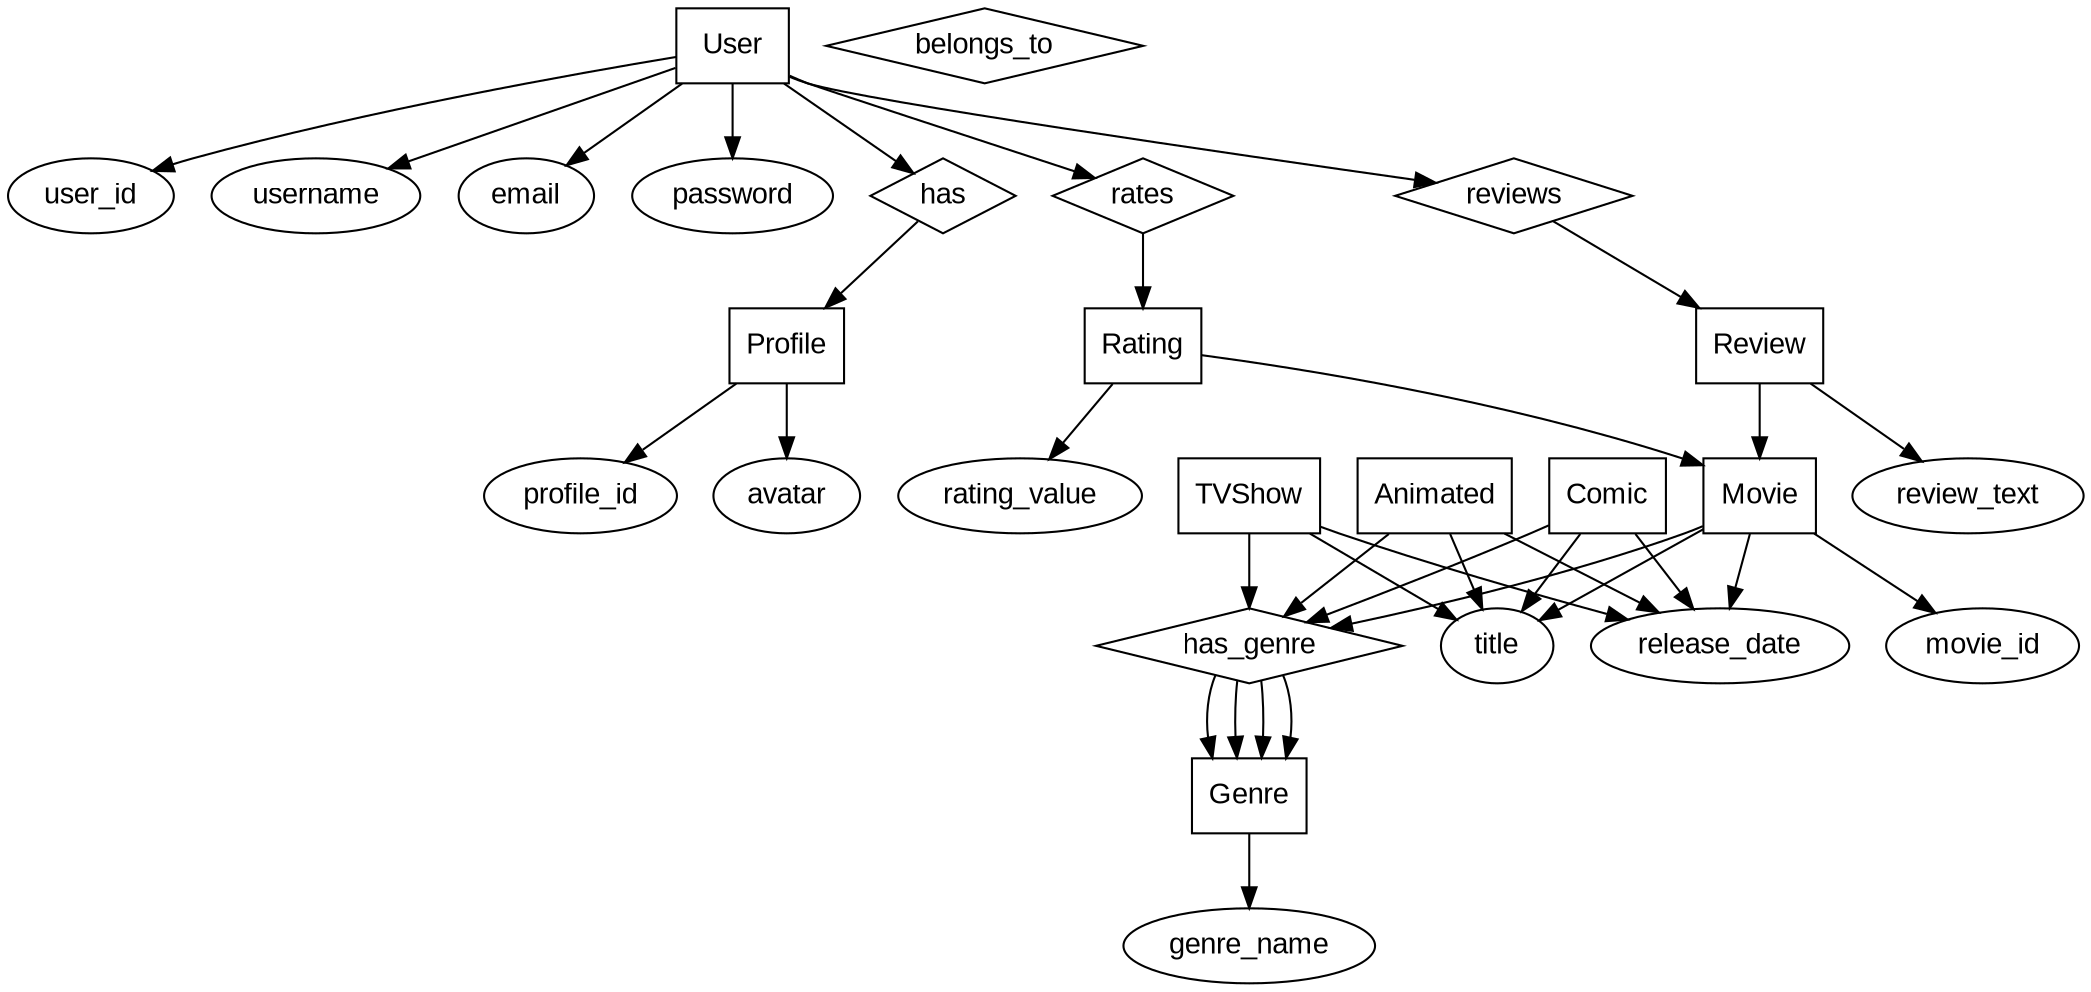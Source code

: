 digraph ERD {
  node [fontname="Arial"];
  // Entities
  user [shape=rectangle, label="User"];
  profile [shape=rectangle, label="Profile"];
  movie [shape=rectangle, label="Movie"];
  tvshow [shape=rectangle, label="TVShow"];
  animated [shape=rectangle, label="Animated"];
  comic [shape=rectangle, label="Comic"];
  genre [shape=rectangle, label="Genre"];
  rating [shape=rectangle, label="Rating"];
  review [shape=rectangle, label="Review"];

  // Attributes (ovals)
  user_id [shape=ellipse, label="user_id"];
  username [shape=ellipse, label="username"];
  email [shape=ellipse, label="email"];
  password [shape=ellipse, label="password"];
  profile_id [shape=ellipse, label="profile_id"];
  avatar [shape=ellipse, label="avatar"];
  movie_id [shape=ellipse, label="movie_id"];
  title [shape=ellipse, label="title"];
  release_date [shape=ellipse, label="release_date"];
  genre_name [shape=ellipse, label="genre_name"];
  rating_value [shape=ellipse, label="rating_value"];
  review_text [shape=ellipse, label="review_text"];

  // Relationships (diamonds)
  has_profile [shape=diamond, label="has"];
  rates [shape=diamond, label="rates"];
  reviews [shape=diamond, label="reviews"];
  belongs_to [shape=diamond, label="belongs_to"];
  has_genre [shape=diamond, label="has_genre"];

  // Connect attributes to entities
  user -> user_id;
  user -> username;
  user -> email;
  user -> password;
  profile -> profile_id;
  profile -> avatar;
  movie -> movie_id;
  movie -> title;
  movie -> release_date;
  genre -> genre_name;
  rating -> rating_value;
  review -> review_text;

  // Connect entities via relationships
  user -> has_profile;
  has_profile -> profile;

  user -> rates;
  rates -> rating;
  rating -> movie;

  user -> reviews;
  reviews -> review;
  review -> movie;

  movie -> has_genre;
  has_genre -> genre;

  // TVShow, Animated, Comic as similar to Movie
  tvshow -> title;
  tvshow -> release_date;
  tvshow -> has_genre;
  has_genre -> genre;

  animated -> title;
  animated -> release_date;
  animated -> has_genre;
  has_genre -> genre;

  comic -> title;
  comic -> release_date;
  comic -> has_genre;
  has_genre -> genre;
} 